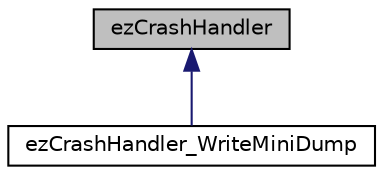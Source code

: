digraph "ezCrashHandler"
{
 // LATEX_PDF_SIZE
  edge [fontname="Helvetica",fontsize="10",labelfontname="Helvetica",labelfontsize="10"];
  node [fontname="Helvetica",fontsize="10",shape=record];
  Node1 [label="ezCrashHandler",height=0.2,width=0.4,color="black", fillcolor="grey75", style="filled", fontcolor="black",tooltip="Helper class to manage the top level exception handler."];
  Node1 -> Node2 [dir="back",color="midnightblue",fontsize="10",style="solid",fontname="Helvetica"];
  Node2 [label="ezCrashHandler_WriteMiniDump",height=0.2,width=0.4,color="black", fillcolor="white", style="filled",URL="$d7/d50/classez_crash_handler___write_mini_dump.htm",tooltip="A default implementation of ezCrashHandler that tries to write a mini-dump and prints the callstack."];
}
